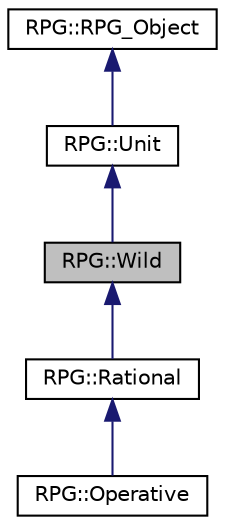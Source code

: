 digraph "RPG::Wild"
{
 // LATEX_PDF_SIZE
  edge [fontname="Helvetica",fontsize="10",labelfontname="Helvetica",labelfontsize="10"];
  node [fontname="Helvetica",fontsize="10",shape=record];
  Node1 [label="RPG::Wild",height=0.2,width=0.4,color="black", fillcolor="grey75", style="filled", fontcolor="black",tooltip=" "];
  Node2 -> Node1 [dir="back",color="midnightblue",fontsize="10",style="solid",fontname="Helvetica"];
  Node2 [label="RPG::Unit",height=0.2,width=0.4,color="black", fillcolor="white", style="filled",URL="$classRPG_1_1Unit.html",tooltip=" "];
  Node3 -> Node2 [dir="back",color="midnightblue",fontsize="10",style="solid",fontname="Helvetica"];
  Node3 [label="RPG::RPG_Object",height=0.2,width=0.4,color="black", fillcolor="white", style="filled",URL="$classRPG_1_1RPG__Object.html",tooltip=" "];
  Node1 -> Node4 [dir="back",color="midnightblue",fontsize="10",style="solid",fontname="Helvetica"];
  Node4 [label="RPG::Rational",height=0.2,width=0.4,color="black", fillcolor="white", style="filled",URL="$classRPG_1_1Rational.html",tooltip=" "];
  Node4 -> Node5 [dir="back",color="midnightblue",fontsize="10",style="solid",fontname="Helvetica"];
  Node5 [label="RPG::Operative",height=0.2,width=0.4,color="black", fillcolor="white", style="filled",URL="$classRPG_1_1Operative.html",tooltip=" "];
}
